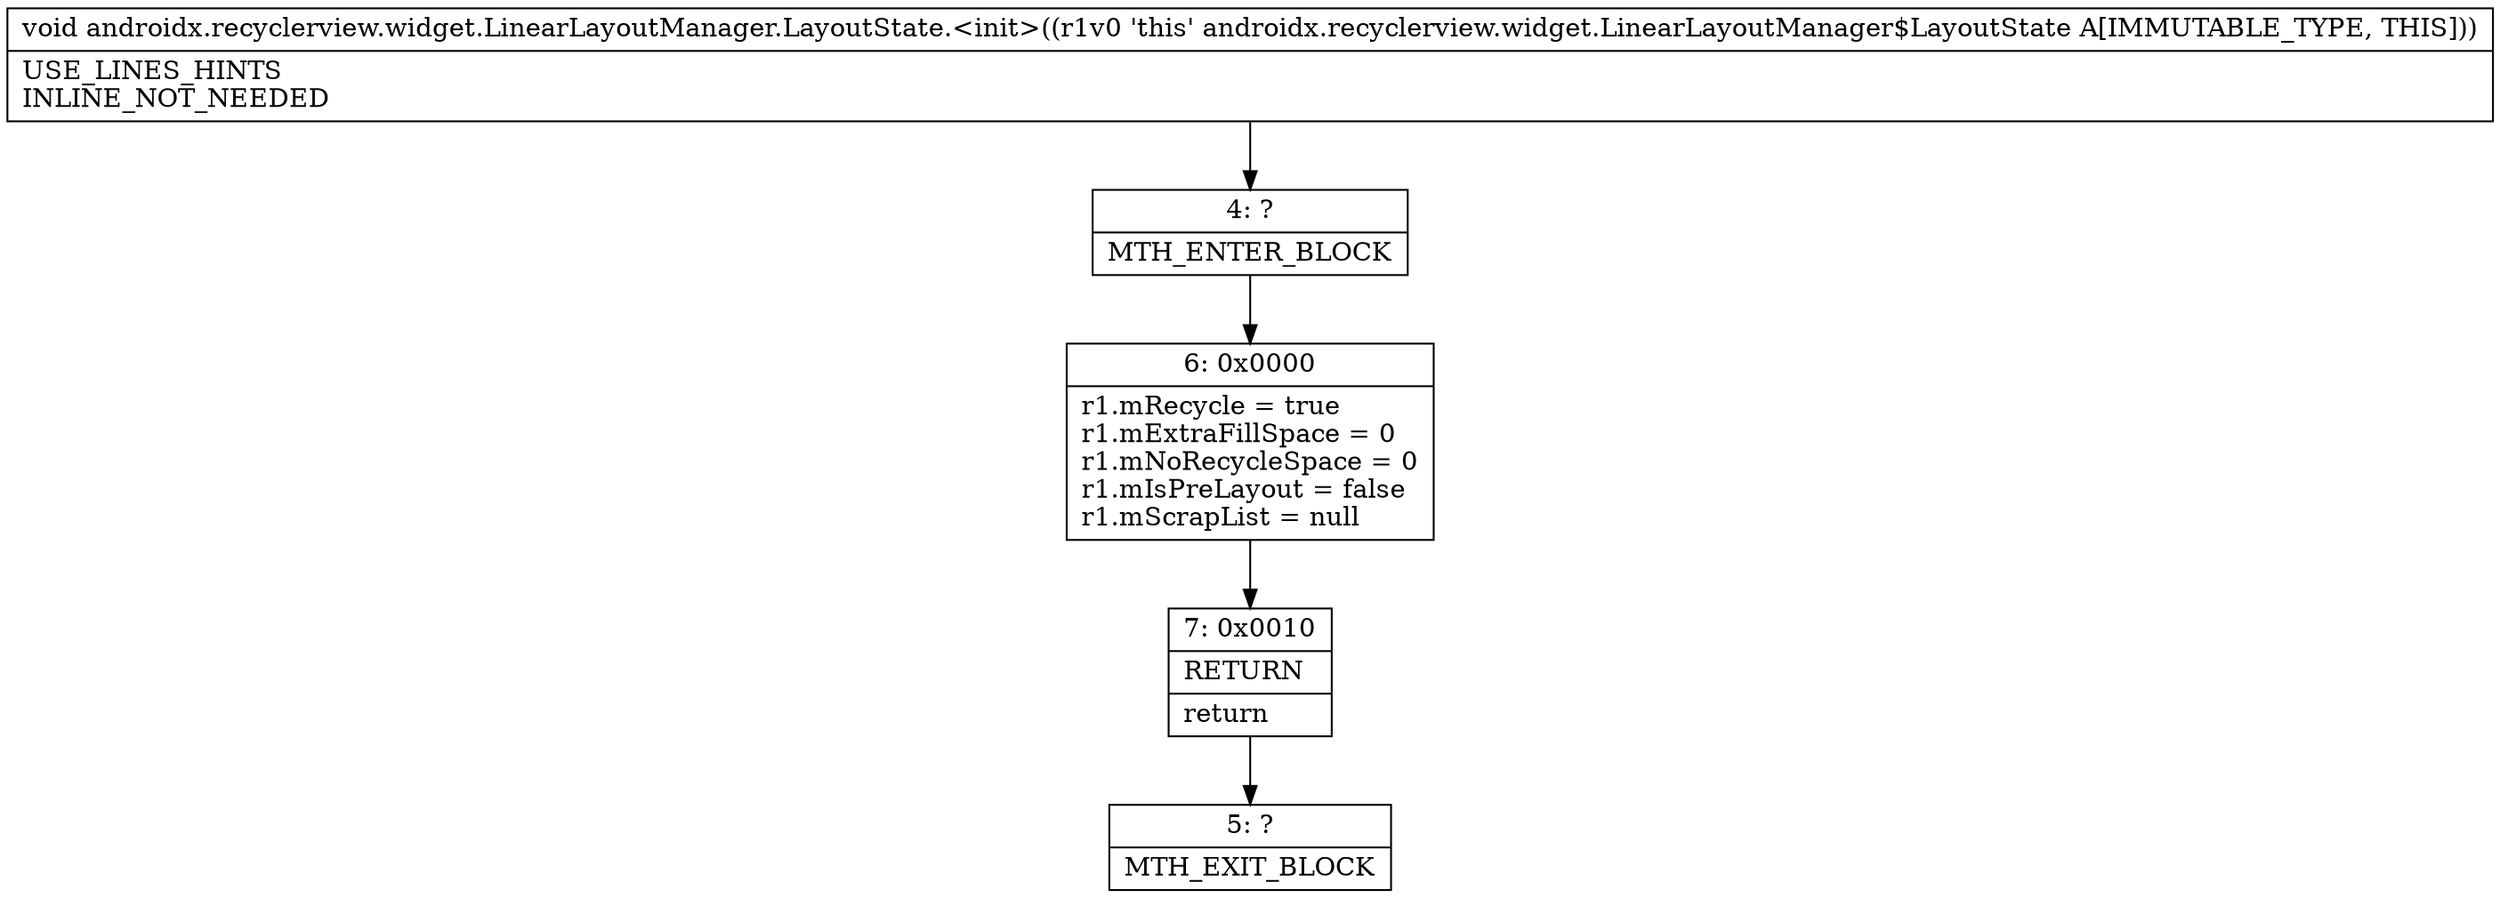digraph "CFG forandroidx.recyclerview.widget.LinearLayoutManager.LayoutState.\<init\>()V" {
Node_4 [shape=record,label="{4\:\ ?|MTH_ENTER_BLOCK\l}"];
Node_6 [shape=record,label="{6\:\ 0x0000|r1.mRecycle = true\lr1.mExtraFillSpace = 0\lr1.mNoRecycleSpace = 0\lr1.mIsPreLayout = false\lr1.mScrapList = null\l}"];
Node_7 [shape=record,label="{7\:\ 0x0010|RETURN\l|return\l}"];
Node_5 [shape=record,label="{5\:\ ?|MTH_EXIT_BLOCK\l}"];
MethodNode[shape=record,label="{void androidx.recyclerview.widget.LinearLayoutManager.LayoutState.\<init\>((r1v0 'this' androidx.recyclerview.widget.LinearLayoutManager$LayoutState A[IMMUTABLE_TYPE, THIS]))  | USE_LINES_HINTS\lINLINE_NOT_NEEDED\l}"];
MethodNode -> Node_4;Node_4 -> Node_6;
Node_6 -> Node_7;
Node_7 -> Node_5;
}

